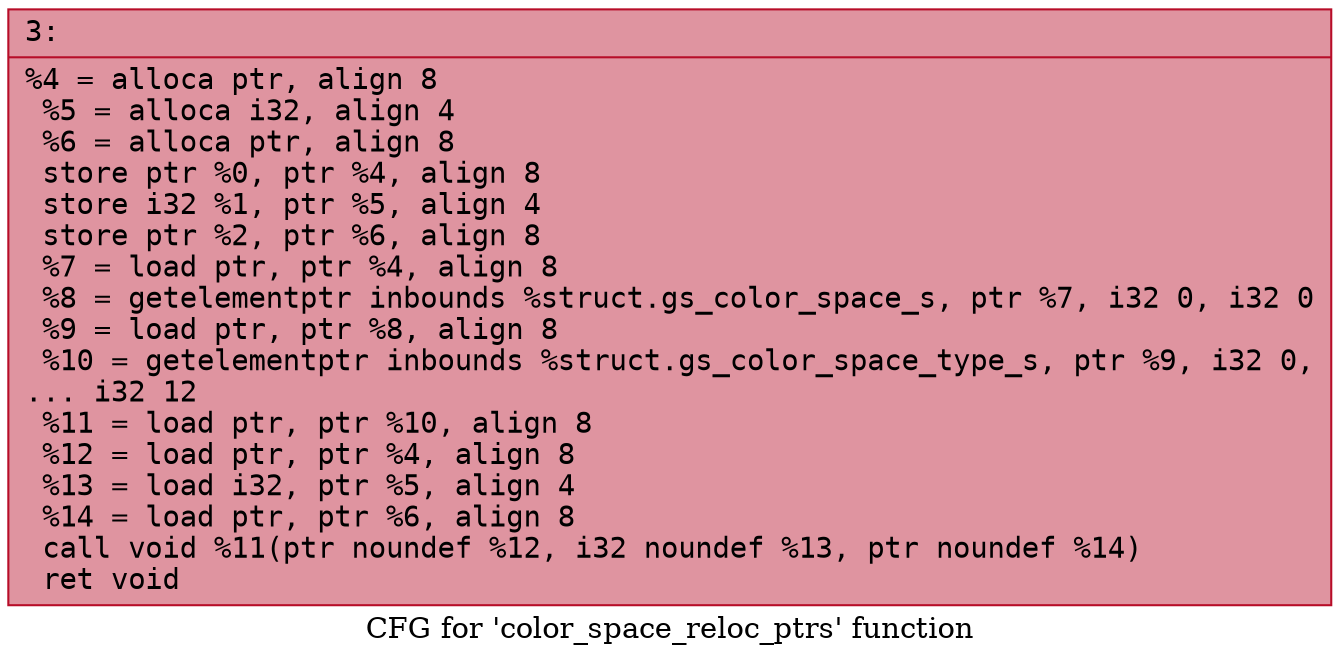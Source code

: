 digraph "CFG for 'color_space_reloc_ptrs' function" {
	label="CFG for 'color_space_reloc_ptrs' function";

	Node0x60000256cb90 [shape=record,color="#b70d28ff", style=filled, fillcolor="#b70d2870" fontname="Courier",label="{3:\l|  %4 = alloca ptr, align 8\l  %5 = alloca i32, align 4\l  %6 = alloca ptr, align 8\l  store ptr %0, ptr %4, align 8\l  store i32 %1, ptr %5, align 4\l  store ptr %2, ptr %6, align 8\l  %7 = load ptr, ptr %4, align 8\l  %8 = getelementptr inbounds %struct.gs_color_space_s, ptr %7, i32 0, i32 0\l  %9 = load ptr, ptr %8, align 8\l  %10 = getelementptr inbounds %struct.gs_color_space_type_s, ptr %9, i32 0,\l... i32 12\l  %11 = load ptr, ptr %10, align 8\l  %12 = load ptr, ptr %4, align 8\l  %13 = load i32, ptr %5, align 4\l  %14 = load ptr, ptr %6, align 8\l  call void %11(ptr noundef %12, i32 noundef %13, ptr noundef %14)\l  ret void\l}"];
}
